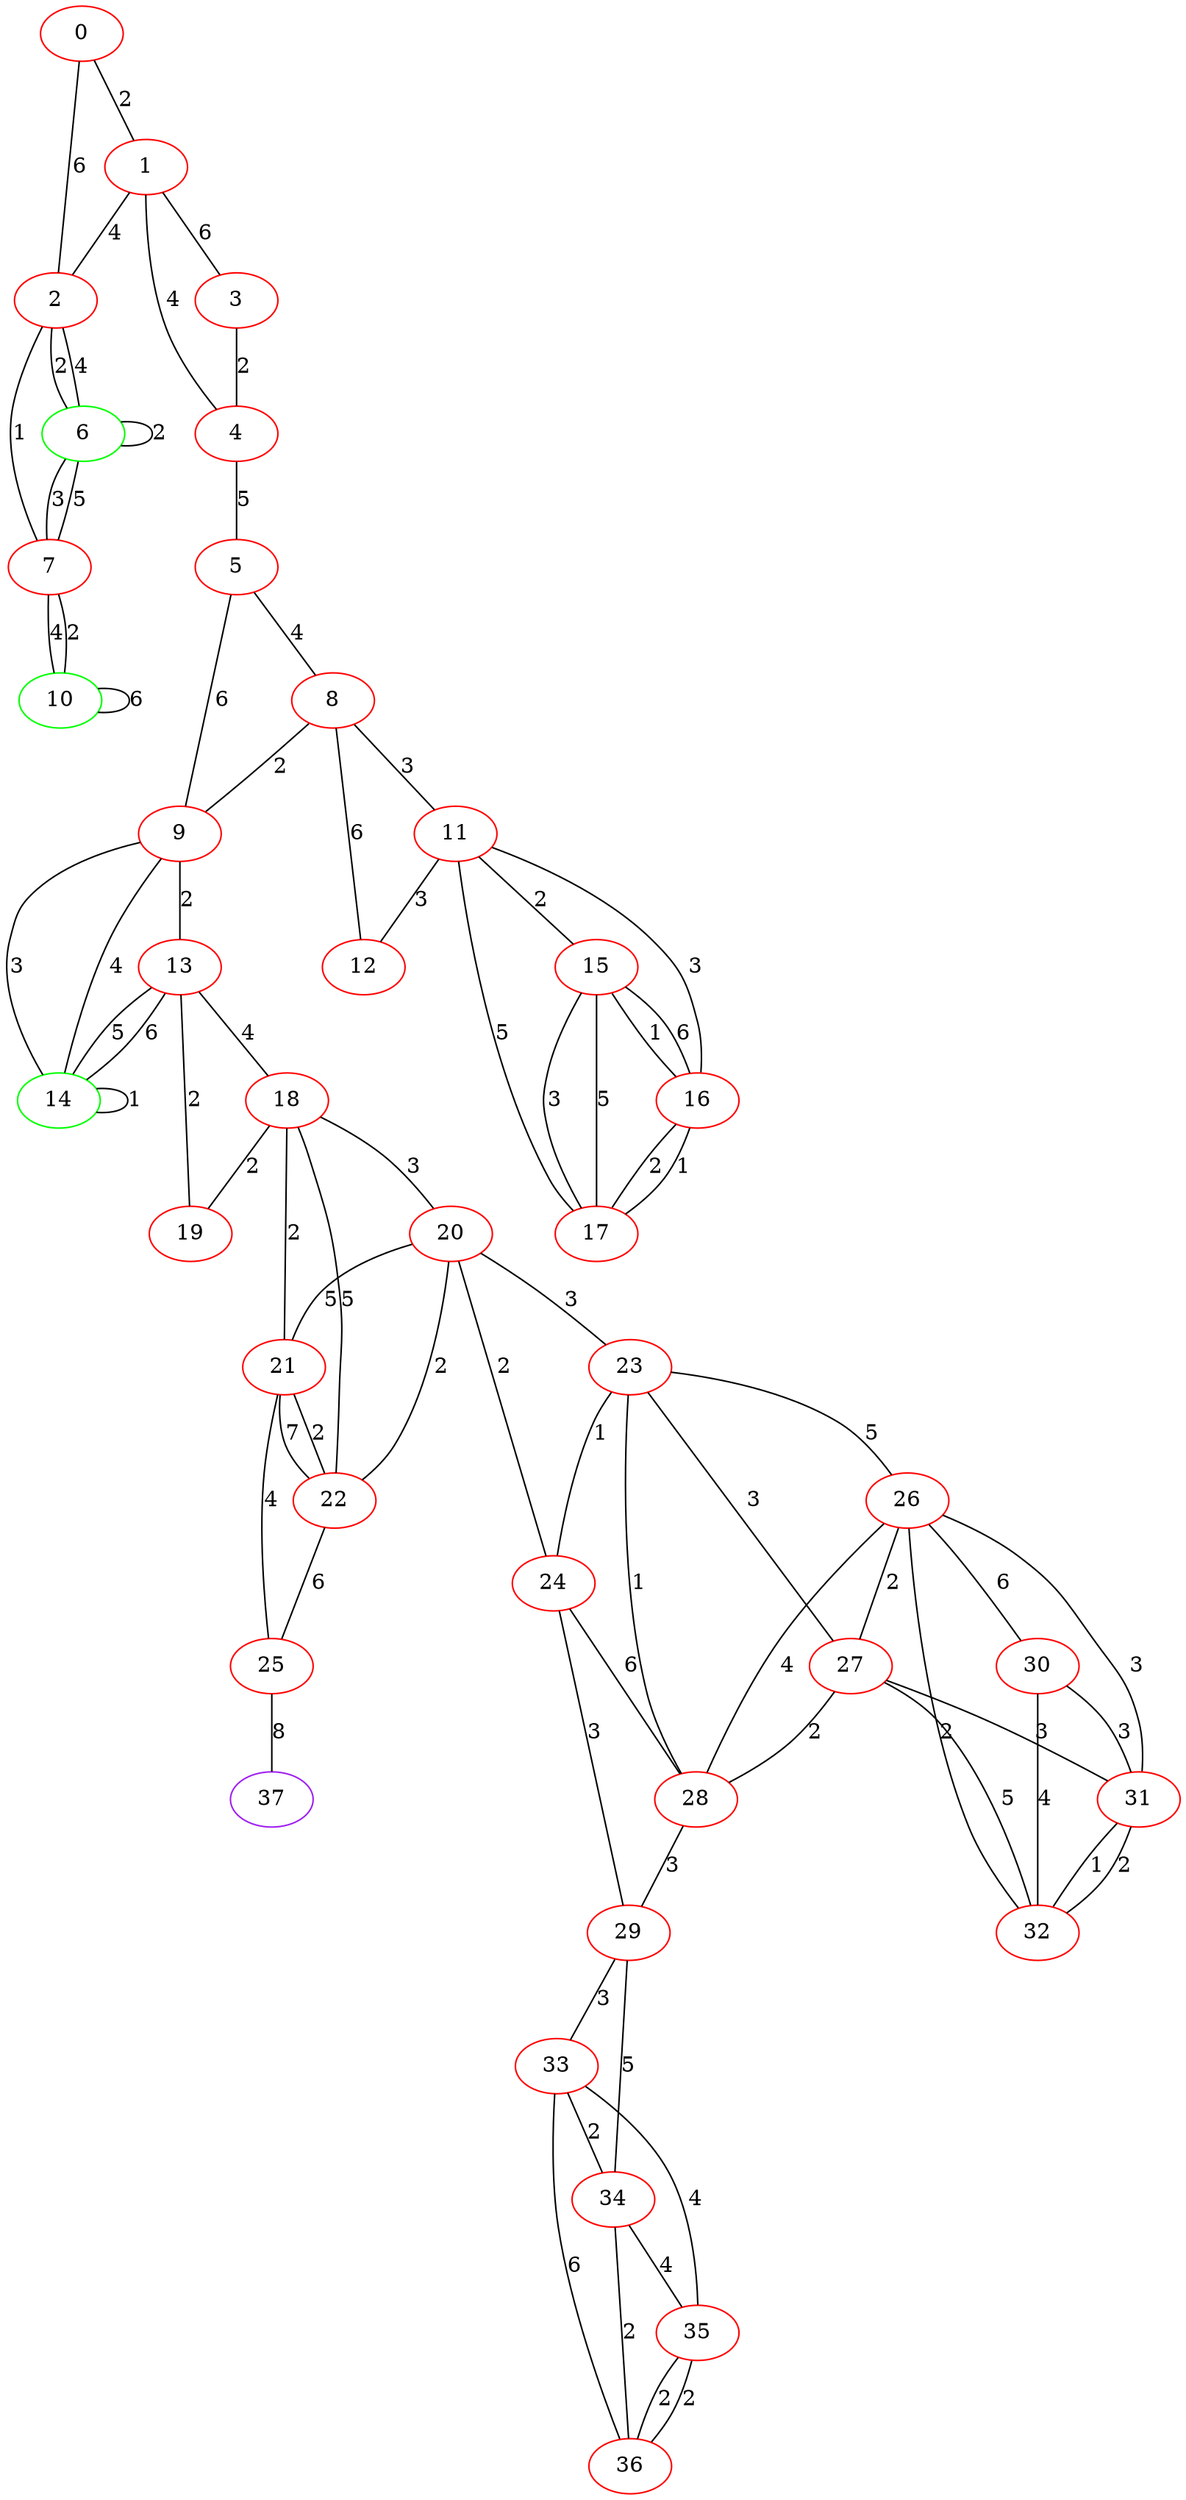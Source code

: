 graph "" {
0 [color=red, weight=1];
1 [color=red, weight=1];
2 [color=red, weight=1];
3 [color=red, weight=1];
4 [color=red, weight=1];
5 [color=red, weight=1];
6 [color=green, weight=2];
7 [color=red, weight=1];
8 [color=red, weight=1];
9 [color=red, weight=1];
10 [color=green, weight=2];
11 [color=red, weight=1];
12 [color=red, weight=1];
13 [color=red, weight=1];
14 [color=green, weight=2];
15 [color=red, weight=1];
16 [color=red, weight=1];
17 [color=red, weight=1];
18 [color=red, weight=1];
19 [color=red, weight=1];
20 [color=red, weight=1];
21 [color=red, weight=1];
22 [color=red, weight=1];
23 [color=red, weight=1];
24 [color=red, weight=1];
25 [color=red, weight=1];
26 [color=red, weight=1];
27 [color=red, weight=1];
28 [color=red, weight=1];
29 [color=red, weight=1];
30 [color=red, weight=1];
31 [color=red, weight=1];
32 [color=red, weight=1];
33 [color=red, weight=1];
34 [color=red, weight=1];
35 [color=red, weight=1];
36 [color=red, weight=1];
37 [color=purple, weight=4];
0 -- 1  [key=0, label=2];
0 -- 2  [key=0, label=6];
1 -- 2  [key=0, label=4];
1 -- 3  [key=0, label=6];
1 -- 4  [key=0, label=4];
2 -- 6  [key=0, label=2];
2 -- 6  [key=1, label=4];
2 -- 7  [key=0, label=1];
3 -- 4  [key=0, label=2];
4 -- 5  [key=0, label=5];
5 -- 8  [key=0, label=4];
5 -- 9  [key=0, label=6];
6 -- 6  [key=0, label=2];
6 -- 7  [key=0, label=3];
6 -- 7  [key=1, label=5];
7 -- 10  [key=0, label=4];
7 -- 10  [key=1, label=2];
8 -- 9  [key=0, label=2];
8 -- 11  [key=0, label=3];
8 -- 12  [key=0, label=6];
9 -- 13  [key=0, label=2];
9 -- 14  [key=0, label=3];
9 -- 14  [key=1, label=4];
10 -- 10  [key=0, label=6];
11 -- 16  [key=0, label=3];
11 -- 17  [key=0, label=5];
11 -- 12  [key=0, label=3];
11 -- 15  [key=0, label=2];
13 -- 18  [key=0, label=4];
13 -- 19  [key=0, label=2];
13 -- 14  [key=0, label=5];
13 -- 14  [key=1, label=6];
14 -- 14  [key=0, label=1];
15 -- 16  [key=0, label=1];
15 -- 16  [key=1, label=6];
15 -- 17  [key=0, label=3];
15 -- 17  [key=1, label=5];
16 -- 17  [key=0, label=2];
16 -- 17  [key=1, label=1];
18 -- 19  [key=0, label=2];
18 -- 20  [key=0, label=3];
18 -- 21  [key=0, label=2];
18 -- 22  [key=0, label=5];
20 -- 24  [key=0, label=2];
20 -- 21  [key=0, label=5];
20 -- 22  [key=0, label=2];
20 -- 23  [key=0, label=3];
21 -- 25  [key=0, label=4];
21 -- 22  [key=0, label=7];
21 -- 22  [key=1, label=2];
22 -- 25  [key=0, label=6];
23 -- 24  [key=0, label=1];
23 -- 26  [key=0, label=5];
23 -- 27  [key=0, label=3];
23 -- 28  [key=0, label=1];
24 -- 28  [key=0, label=6];
24 -- 29  [key=0, label=3];
25 -- 37  [key=0, label=8];
26 -- 32  [key=0, label=2];
26 -- 27  [key=0, label=2];
26 -- 28  [key=0, label=4];
26 -- 30  [key=0, label=6];
26 -- 31  [key=0, label=3];
27 -- 32  [key=0, label=5];
27 -- 31  [key=0, label=3];
27 -- 28  [key=0, label=2];
28 -- 29  [key=0, label=3];
29 -- 33  [key=0, label=3];
29 -- 34  [key=0, label=5];
30 -- 32  [key=0, label=4];
30 -- 31  [key=0, label=3];
31 -- 32  [key=0, label=1];
31 -- 32  [key=1, label=2];
33 -- 34  [key=0, label=2];
33 -- 35  [key=0, label=4];
33 -- 36  [key=0, label=6];
34 -- 35  [key=0, label=4];
34 -- 36  [key=0, label=2];
35 -- 36  [key=0, label=2];
35 -- 36  [key=1, label=2];
}
